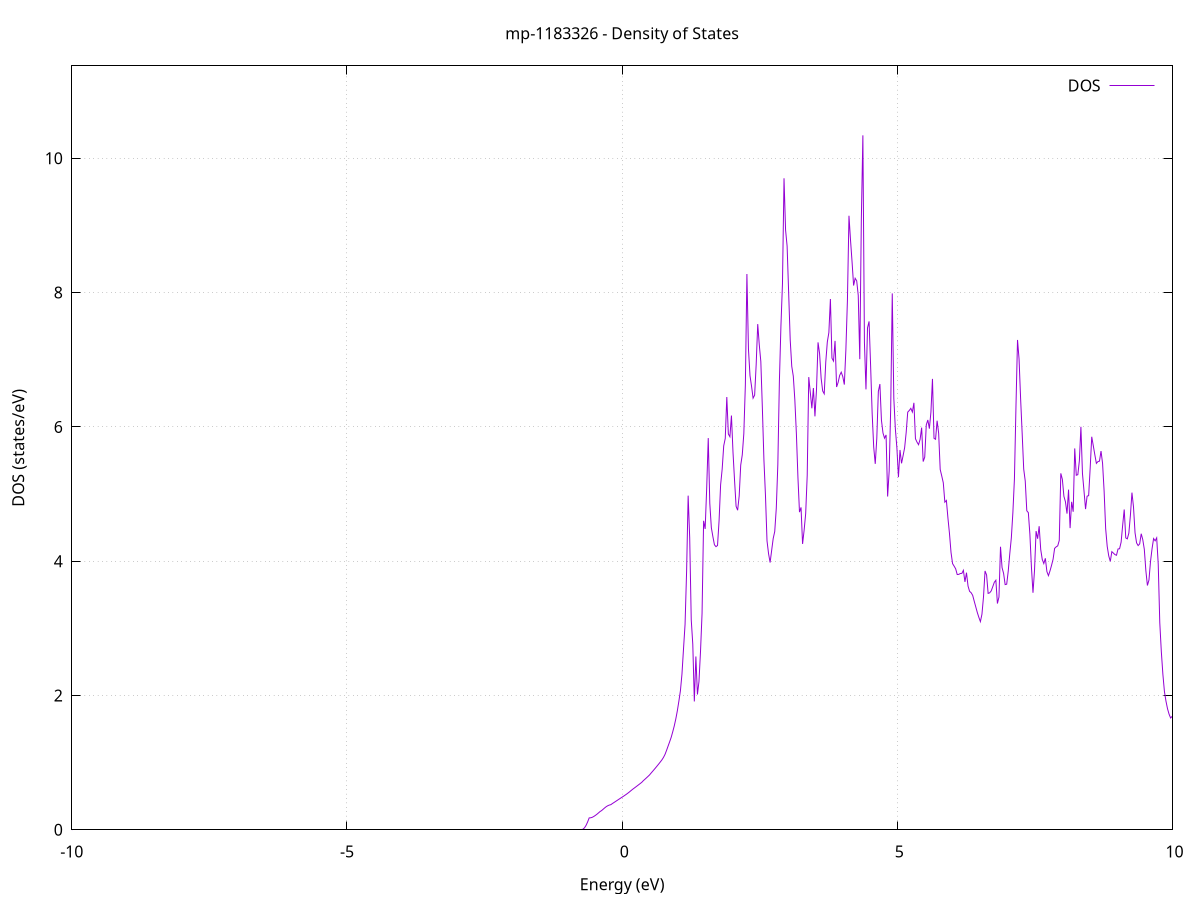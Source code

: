 set title 'mp-1183326 - Density of States'
set xlabel 'Energy (eV)'
set ylabel 'DOS (states/eV)'
set grid
set xrange [-10:10]
set yrange [0:11.376]
set xzeroaxis lt -1
set terminal png size 800,600
set output 'mp-1183326_dos_gnuplot.png'
plot '-' using 1:2 with lines title 'DOS'
-39.176300 0.000000
-39.148200 0.000000
-39.120200 0.000000
-39.092100 0.000000
-39.064000 0.000000
-39.035900 0.000000
-39.007800 0.000000
-38.979700 0.000000
-38.951600 0.000000
-38.923500 0.000000
-38.895400 0.000000
-38.867300 0.000000
-38.839200 0.000000
-38.811100 0.000000
-38.783000 0.000000
-38.754900 0.000000
-38.726800 0.000000
-38.698700 0.000000
-38.670600 0.000000
-38.642500 0.000000
-38.614400 0.000000
-38.586300 0.000000
-38.558200 0.000000
-38.530100 0.000000
-38.502000 0.000000
-38.473900 0.000000
-38.445800 0.000000
-38.417700 0.000000
-38.389600 0.000000
-38.361500 0.000000
-38.333400 0.000000
-38.305300 0.000000
-38.277200 0.000000
-38.249100 0.000000
-38.221000 0.000000
-38.192900 0.000000
-38.164800 0.000000
-38.136700 0.000000
-38.108700 0.000000
-38.080600 0.000000
-38.052500 0.000000
-38.024400 0.000000
-37.996300 0.000000
-37.968200 0.000000
-37.940100 0.000000
-37.912000 0.000000
-37.883900 0.000000
-37.855800 0.000000
-37.827700 0.000000
-37.799600 0.000000
-37.771500 0.000000
-37.743400 0.000000
-37.715300 0.000000
-37.687200 0.000000
-37.659100 0.000000
-37.631000 0.000000
-37.602900 0.000000
-37.574800 0.000000
-37.546700 0.000000
-37.518600 0.000000
-37.490500 0.000000
-37.462400 0.000000
-37.434300 0.000000
-37.406200 0.000000
-37.378100 0.000000
-37.350000 0.000000
-37.321900 0.000000
-37.293800 0.000000
-37.265700 0.000000
-37.237600 0.000000
-37.209500 0.000000
-37.181400 0.000000
-37.153300 0.000000
-37.125300 0.000000
-37.097200 0.000000
-37.069100 0.000000
-37.041000 0.000000
-37.012900 0.000000
-36.984800 0.000000
-36.956700 0.000000
-36.928600 0.000000
-36.900500 0.000000
-36.872400 0.000000
-36.844300 0.000000
-36.816200 0.000000
-36.788100 0.000000
-36.760000 0.000000
-36.731900 0.000000
-36.703800 0.000000
-36.675700 0.000000
-36.647600 0.000000
-36.619500 13.189600
-36.591400 78.904700
-36.563300 0.000000
-36.535200 348.544100
-36.507100 0.000000
-36.479000 0.000000
-36.450900 0.000000
-36.422800 0.000000
-36.394700 0.000000
-36.366600 0.000000
-36.338500 0.000000
-36.310400 0.000000
-36.282300 0.000000
-36.254200 0.000000
-36.226100 0.000000
-36.198000 0.000000
-36.169900 0.000000
-36.141900 0.000000
-36.113800 0.000000
-36.085700 0.000000
-36.057600 0.000000
-36.029500 0.000000
-36.001400 0.000000
-35.973300 0.000000
-35.945200 0.000000
-35.917100 0.000000
-35.889000 0.000000
-35.860900 0.000000
-35.832800 0.000000
-35.804700 0.000000
-35.776600 0.000000
-35.748500 0.000000
-35.720400 0.000000
-35.692300 0.000000
-35.664200 0.000000
-35.636100 0.000000
-35.608000 0.000000
-35.579900 0.000000
-35.551800 0.000000
-35.523700 0.000000
-35.495600 0.000000
-35.467500 0.000000
-35.439400 0.000000
-35.411300 0.000000
-35.383200 0.000000
-35.355100 0.000000
-35.327000 0.000000
-35.298900 0.000000
-35.270800 0.000000
-35.242700 0.000000
-35.214600 0.000000
-35.186500 0.000000
-35.158500 0.000000
-35.130400 0.000000
-35.102300 0.000000
-35.074200 0.000000
-35.046100 0.000000
-35.018000 0.000000
-34.989900 0.000000
-34.961800 0.000000
-34.933700 0.000000
-34.905600 0.000000
-34.877500 0.000000
-34.849400 0.000000
-34.821300 0.000000
-34.793200 0.000000
-34.765100 0.000000
-34.737000 0.000000
-34.708900 0.000000
-34.680800 0.000000
-34.652700 0.000000
-34.624600 0.000000
-34.596500 0.000000
-34.568400 0.000000
-34.540300 0.000000
-34.512200 0.000000
-34.484100 0.000000
-34.456000 0.000000
-34.427900 0.000000
-34.399800 0.000000
-34.371700 0.000000
-34.343600 0.000000
-34.315500 0.000000
-34.287400 0.000000
-34.259300 0.000000
-34.231200 0.000000
-34.203100 0.000000
-34.175100 0.000000
-34.147000 0.000000
-34.118900 0.000000
-34.090800 0.000000
-34.062700 0.000000
-34.034600 0.000000
-34.006500 0.000000
-33.978400 0.000000
-33.950300 0.000000
-33.922200 0.000000
-33.894100 0.000000
-33.866000 0.000000
-33.837900 0.000000
-33.809800 0.000000
-33.781700 0.000000
-33.753600 0.000000
-33.725500 0.000000
-33.697400 0.000000
-33.669300 0.000000
-33.641200 0.000000
-33.613100 0.000000
-33.585000 0.000000
-33.556900 0.000000
-33.528800 0.000000
-33.500700 0.000000
-33.472600 0.000000
-33.444500 0.000000
-33.416400 0.000000
-33.388300 0.000000
-33.360200 0.000000
-33.332100 0.000000
-33.304000 0.000000
-33.275900 0.000000
-33.247800 0.000000
-33.219700 0.000000
-33.191700 0.000000
-33.163600 0.000000
-33.135500 0.000000
-33.107400 0.000000
-33.079300 0.000000
-33.051200 0.000000
-33.023100 0.000000
-32.995000 0.000000
-32.966900 0.000000
-32.938800 0.000000
-32.910700 0.000000
-32.882600 0.000000
-32.854500 0.000000
-32.826400 0.000000
-32.798300 0.000000
-32.770200 0.000000
-32.742100 0.000000
-32.714000 0.000000
-32.685900 0.000000
-32.657800 0.000000
-32.629700 0.000000
-32.601600 0.000000
-32.573500 0.000000
-32.545400 0.000000
-32.517300 0.000000
-32.489200 0.000000
-32.461100 0.000000
-32.433000 0.000000
-32.404900 0.000000
-32.376800 0.000000
-32.348700 0.000000
-32.320600 0.000000
-32.292500 0.000000
-32.264400 0.000000
-32.236300 0.000000
-32.208300 0.000000
-32.180200 0.000000
-32.152100 0.000000
-32.124000 0.000000
-32.095900 0.000000
-32.067800 0.000000
-32.039700 0.000000
-32.011600 0.000000
-31.983500 0.000000
-31.955400 0.000000
-31.927300 0.000000
-31.899200 0.000000
-31.871100 0.000000
-31.843000 0.000000
-31.814900 0.000000
-31.786800 0.000000
-31.758700 0.000000
-31.730600 0.000000
-31.702500 0.000000
-31.674400 0.000000
-31.646300 0.000000
-31.618200 0.000000
-31.590100 0.000000
-31.562000 0.000000
-31.533900 0.000000
-31.505800 0.000000
-31.477700 0.000000
-31.449600 0.000000
-31.421500 0.000000
-31.393400 0.000000
-31.365300 0.000000
-31.337200 0.000000
-31.309100 0.000000
-31.281000 0.000000
-31.252900 0.000000
-31.224800 0.000000
-31.196800 0.000000
-31.168700 0.000000
-31.140600 0.000000
-31.112500 0.000000
-31.084400 0.000000
-31.056300 0.000000
-31.028200 0.000000
-31.000100 0.000000
-30.972000 0.000000
-30.943900 0.000000
-30.915800 0.000000
-30.887700 0.000000
-30.859600 0.000000
-30.831500 0.000000
-30.803400 0.000000
-30.775300 0.000000
-30.747200 0.000000
-30.719100 0.000000
-30.691000 0.000000
-30.662900 0.000000
-30.634800 0.000000
-30.606700 0.000000
-30.578600 0.000000
-30.550500 0.000000
-30.522400 0.000000
-30.494300 0.000000
-30.466200 0.000000
-30.438100 0.000000
-30.410000 0.000000
-30.381900 0.000000
-30.353800 0.000000
-30.325700 0.000000
-30.297600 0.000000
-30.269500 0.000000
-30.241400 0.000000
-30.213400 0.000000
-30.185300 0.000000
-30.157200 0.000000
-30.129100 0.000000
-30.101000 0.000000
-30.072900 0.000000
-30.044800 0.000000
-30.016700 0.000000
-29.988600 0.000000
-29.960500 0.000000
-29.932400 0.000000
-29.904300 0.000000
-29.876200 0.000000
-29.848100 0.000000
-29.820000 0.000000
-29.791900 0.000000
-29.763800 0.000000
-29.735700 0.000000
-29.707600 0.000000
-29.679500 0.000000
-29.651400 0.000000
-29.623300 0.000000
-29.595200 0.000000
-29.567100 0.000000
-29.539000 0.000000
-29.510900 0.000000
-29.482800 0.000000
-29.454700 0.000000
-29.426600 0.000000
-29.398500 0.000000
-29.370400 0.000000
-29.342300 0.000000
-29.314200 0.000000
-29.286100 0.000000
-29.258000 0.000000
-29.230000 0.000000
-29.201900 0.000000
-29.173800 0.000000
-29.145700 0.000000
-29.117600 0.000000
-29.089500 0.000000
-29.061400 0.000000
-29.033300 0.000000
-29.005200 0.000000
-28.977100 0.000000
-28.949000 0.000000
-28.920900 0.000000
-28.892800 0.000000
-28.864700 0.000000
-28.836600 0.000000
-28.808500 0.000000
-28.780400 0.000000
-28.752300 0.000000
-28.724200 0.000000
-28.696100 0.000000
-28.668000 0.000000
-28.639900 0.000000
-28.611800 0.000000
-28.583700 0.000000
-28.555600 0.000000
-28.527500 0.000000
-28.499400 0.000000
-28.471300 0.000000
-28.443200 0.000000
-28.415100 0.000000
-28.387000 0.000000
-28.358900 0.000000
-28.330800 0.000000
-28.302700 0.000000
-28.274600 0.000000
-28.246600 0.000000
-28.218500 0.000000
-28.190400 0.000000
-28.162300 0.000000
-28.134200 0.000000
-28.106100 0.000000
-28.078000 0.000000
-28.049900 0.000000
-28.021800 0.000000
-27.993700 0.000000
-27.965600 0.000000
-27.937500 0.000000
-27.909400 0.000000
-27.881300 0.000000
-27.853200 0.000000
-27.825100 0.000000
-27.797000 0.000000
-27.768900 0.000000
-27.740800 0.000000
-27.712700 0.000000
-27.684600 0.000000
-27.656500 0.000000
-27.628400 0.000000
-27.600300 0.000000
-27.572200 0.000000
-27.544100 0.000000
-27.516000 0.000000
-27.487900 0.000000
-27.459800 0.000000
-27.431700 0.000000
-27.403600 0.000000
-27.375500 0.000000
-27.347400 0.000000
-27.319300 0.000000
-27.291200 0.000000
-27.263200 0.000000
-27.235100 0.000000
-27.207000 0.000000
-27.178900 0.000000
-27.150800 0.000000
-27.122700 0.000000
-27.094600 0.000000
-27.066500 0.000000
-27.038400 0.000000
-27.010300 0.000000
-26.982200 0.000000
-26.954100 0.000000
-26.926000 0.000000
-26.897900 0.000000
-26.869800 0.000000
-26.841700 0.000000
-26.813600 0.000000
-26.785500 0.000000
-26.757400 0.000000
-26.729300 0.000000
-26.701200 0.000000
-26.673100 0.000000
-26.645000 0.000000
-26.616900 0.000000
-26.588800 0.000000
-26.560700 0.000000
-26.532600 0.000000
-26.504500 0.000000
-26.476400 0.000000
-26.448300 0.000000
-26.420200 0.000000
-26.392100 0.000000
-26.364000 0.000000
-26.335900 0.000000
-26.307800 0.000000
-26.279800 0.000000
-26.251700 0.000000
-26.223600 0.000000
-26.195500 0.000000
-26.167400 0.000000
-26.139300 0.000000
-26.111200 0.000000
-26.083100 0.000000
-26.055000 0.000000
-26.026900 0.000000
-25.998800 0.000000
-25.970700 0.000000
-25.942600 0.000000
-25.914500 0.000000
-25.886400 0.000000
-25.858300 0.000000
-25.830200 0.000000
-25.802100 0.000000
-25.774000 0.000000
-25.745900 0.000000
-25.717800 0.000000
-25.689700 0.000000
-25.661600 0.000000
-25.633500 0.000000
-25.605400 0.000000
-25.577300 0.000000
-25.549200 0.000000
-25.521100 0.000000
-25.493000 0.000000
-25.464900 0.000000
-25.436800 0.000000
-25.408700 0.000000
-25.380600 0.000000
-25.352500 0.000000
-25.324400 0.000000
-25.296300 0.000000
-25.268300 0.000000
-25.240200 0.000000
-25.212100 0.000000
-25.184000 0.000000
-25.155900 0.000000
-25.127800 0.000000
-25.099700 0.000000
-25.071600 0.000000
-25.043500 0.000000
-25.015400 0.000000
-24.987300 0.000000
-24.959200 0.000000
-24.931100 0.000000
-24.903000 0.000000
-24.874900 0.000000
-24.846800 0.000000
-24.818700 0.000000
-24.790600 0.000000
-24.762500 0.000000
-24.734400 0.000000
-24.706300 0.000000
-24.678200 0.000000
-24.650100 0.000000
-24.622000 0.000000
-24.593900 0.000000
-24.565800 0.000000
-24.537700 0.000000
-24.509600 0.000000
-24.481500 0.000000
-24.453400 0.000000
-24.425300 0.000000
-24.397200 0.000000
-24.369100 0.000000
-24.341000 0.000000
-24.312900 0.000000
-24.284900 0.000000
-24.256800 0.000000
-24.228700 0.000000
-24.200600 0.000000
-24.172500 0.000000
-24.144400 0.000000
-24.116300 0.000000
-24.088200 0.000000
-24.060100 0.000000
-24.032000 0.000000
-24.003900 0.000000
-23.975800 0.000000
-23.947700 0.000000
-23.919600 0.000000
-23.891500 0.000000
-23.863400 0.000000
-23.835300 0.000000
-23.807200 0.000000
-23.779100 0.000000
-23.751000 0.000000
-23.722900 0.000000
-23.694800 0.000000
-23.666700 0.000000
-23.638600 0.000000
-23.610500 0.000000
-23.582400 0.000000
-23.554300 0.000000
-23.526200 0.000000
-23.498100 0.000000
-23.470000 0.000000
-23.441900 0.000000
-23.413800 0.000000
-23.385700 0.000000
-23.357600 0.000000
-23.329500 0.000000
-23.301500 0.000000
-23.273400 0.000000
-23.245300 0.000000
-23.217200 0.000000
-23.189100 0.000000
-23.161000 0.000000
-23.132900 0.000000
-23.104800 0.000000
-23.076700 0.000000
-23.048600 0.000000
-23.020500 0.000000
-22.992400 0.000000
-22.964300 0.000000
-22.936200 0.000000
-22.908100 0.000000
-22.880000 0.000000
-22.851900 0.000000
-22.823800 0.000000
-22.795700 0.000000
-22.767600 0.000000
-22.739500 0.000000
-22.711400 0.000000
-22.683300 0.000000
-22.655200 0.000000
-22.627100 0.000000
-22.599000 0.000000
-22.570900 0.000000
-22.542800 0.000000
-22.514700 0.000000
-22.486600 0.000000
-22.458500 0.000000
-22.430400 0.000000
-22.402300 0.000000
-22.374200 0.000000
-22.346100 0.000000
-22.318100 0.000000
-22.290000 0.000000
-22.261900 0.000000
-22.233800 0.000000
-22.205700 0.000000
-22.177600 0.000000
-22.149500 0.000000
-22.121400 0.000000
-22.093300 0.000000
-22.065200 0.000000
-22.037100 0.000000
-22.009000 0.000000
-21.980900 0.000000
-21.952800 0.000000
-21.924700 0.000000
-21.896600 0.000000
-21.868500 0.000000
-21.840400 0.000000
-21.812300 0.000000
-21.784200 0.000000
-21.756100 0.000000
-21.728000 0.000000
-21.699900 0.000000
-21.671800 0.000000
-21.643700 0.000000
-21.615600 0.000000
-21.587500 0.000000
-21.559400 0.000000
-21.531300 0.000000
-21.503200 0.000000
-21.475100 0.000000
-21.447000 0.000000
-21.418900 0.000000
-21.390800 0.000000
-21.362700 0.000000
-21.334700 0.000000
-21.306600 0.000000
-21.278500 0.000000
-21.250400 0.000000
-21.222300 0.000000
-21.194200 0.000000
-21.166100 0.000000
-21.138000 0.000000
-21.109900 0.000000
-21.081800 0.000000
-21.053700 0.000000
-21.025600 0.000000
-20.997500 0.000000
-20.969400 0.000000
-20.941300 0.000000
-20.913200 0.000000
-20.885100 0.000000
-20.857000 0.000000
-20.828900 0.000000
-20.800800 0.000000
-20.772700 0.000000
-20.744600 0.000000
-20.716500 0.000000
-20.688400 0.000000
-20.660300 0.000000
-20.632200 0.000000
-20.604100 0.000000
-20.576000 0.000000
-20.547900 0.000000
-20.519800 0.000000
-20.491700 0.000000
-20.463600 0.000000
-20.435500 0.000000
-20.407400 0.000000
-20.379300 0.000000
-20.351300 0.000000
-20.323200 0.000000
-20.295100 0.000000
-20.267000 0.000000
-20.238900 0.000000
-20.210800 0.000000
-20.182700 0.000000
-20.154600 0.000000
-20.126500 0.000000
-20.098400 0.000000
-20.070300 0.000000
-20.042200 0.000000
-20.014100 0.000000
-19.986000 0.000000
-19.957900 0.000000
-19.929800 0.000000
-19.901700 0.000000
-19.873600 0.000000
-19.845500 0.000000
-19.817400 0.000000
-19.789300 0.000000
-19.761200 0.000000
-19.733100 0.000000
-19.705000 0.000000
-19.676900 0.000000
-19.648800 0.000000
-19.620700 0.000000
-19.592600 0.000000
-19.564500 0.000000
-19.536400 0.000000
-19.508300 0.000000
-19.480200 0.000000
-19.452100 0.000000
-19.424000 0.000000
-19.395900 0.000000
-19.367900 0.000000
-19.339800 0.000000
-19.311700 0.000000
-19.283600 0.000000
-19.255500 0.000000
-19.227400 0.000000
-19.199300 0.000000
-19.171200 0.000000
-19.143100 0.000000
-19.115000 0.000000
-19.086900 0.000000
-19.058800 0.000000
-19.030700 0.000000
-19.002600 0.000000
-18.974500 0.000000
-18.946400 0.000000
-18.918300 0.000000
-18.890200 0.000000
-18.862100 0.000000
-18.834000 0.000000
-18.805900 0.000000
-18.777800 0.000000
-18.749700 0.000000
-18.721600 0.000000
-18.693500 0.000000
-18.665400 0.000000
-18.637300 0.000000
-18.609200 0.000000
-18.581100 0.000000
-18.553000 0.000000
-18.524900 0.000000
-18.496800 0.000000
-18.468700 0.000000
-18.440600 0.000000
-18.412500 0.000000
-18.384400 0.000000
-18.356400 0.000000
-18.328300 0.000000
-18.300200 0.000000
-18.272100 0.000000
-18.244000 0.000000
-18.215900 0.000000
-18.187800 0.000000
-18.159700 0.000000
-18.131600 0.000000
-18.103500 0.000000
-18.075400 0.000000
-18.047300 0.000000
-18.019200 0.000000
-17.991100 0.000000
-17.963000 0.000000
-17.934900 0.000000
-17.906800 0.000000
-17.878700 0.000000
-17.850600 0.000000
-17.822500 0.000000
-17.794400 0.000000
-17.766300 0.000000
-17.738200 0.000000
-17.710100 0.000000
-17.682000 0.000000
-17.653900 0.000000
-17.625800 0.000000
-17.597700 0.000000
-17.569600 0.000000
-17.541500 0.000000
-17.513400 0.000000
-17.485300 0.000000
-17.457200 0.000000
-17.429100 0.000000
-17.401000 0.000000
-17.373000 0.000000
-17.344900 0.000000
-17.316800 0.000000
-17.288700 0.000000
-17.260600 0.686200
-17.232500 10.058500
-17.204400 38.956200
-17.176300 58.568100
-17.148200 33.575200
-17.120100 46.396800
-17.092000 43.783500
-17.063900 11.512600
-17.035800 34.470200
-17.007700 21.058700
-16.979600 28.578900
-16.951500 25.251000
-16.923400 23.355900
-16.895300 25.377000
-16.867200 32.780900
-16.839100 50.904600
-16.811000 45.945300
-16.782900 42.315400
-16.754800 44.155000
-16.726700 5.127500
-16.698600 0.000000
-16.670500 0.000000
-16.642400 0.000000
-16.614300 0.000000
-16.586200 0.000000
-16.558100 0.000000
-16.530000 0.000000
-16.501900 0.000000
-16.473800 0.000000
-16.445700 0.000000
-16.417600 0.000000
-16.389600 0.000000
-16.361500 0.000000
-16.333400 0.000000
-16.305300 0.000000
-16.277200 0.000000
-16.249100 0.000000
-16.221000 0.000000
-16.192900 0.000000
-16.164800 0.000000
-16.136700 0.000000
-16.108600 0.000000
-16.080500 0.000000
-16.052400 0.000000
-16.024300 0.000000
-15.996200 0.000000
-15.968100 0.000000
-15.940000 0.000000
-15.911900 0.000000
-15.883800 0.000000
-15.855700 0.000000
-15.827600 0.000000
-15.799500 0.000000
-15.771400 0.000000
-15.743300 0.000000
-15.715200 0.000000
-15.687100 0.000000
-15.659000 0.000000
-15.630900 0.000000
-15.602800 0.000000
-15.574700 0.000000
-15.546600 0.000000
-15.518500 0.000000
-15.490400 0.000000
-15.462300 0.000000
-15.434200 0.000000
-15.406200 0.000000
-15.378100 0.000000
-15.350000 0.000000
-15.321900 0.000000
-15.293800 0.000000
-15.265700 0.000000
-15.237600 0.000000
-15.209500 0.000000
-15.181400 0.000000
-15.153300 0.000000
-15.125200 0.000000
-15.097100 0.000000
-15.069000 0.000000
-15.040900 0.000000
-15.012800 0.000000
-14.984700 0.000000
-14.956600 0.000000
-14.928500 0.000000
-14.900400 0.000000
-14.872300 0.000000
-14.844200 0.000000
-14.816100 0.000000
-14.788000 0.000000
-14.759900 0.000000
-14.731800 0.000000
-14.703700 0.000000
-14.675600 0.000000
-14.647500 0.000000
-14.619400 0.000000
-14.591300 0.000000
-14.563200 0.000000
-14.535100 0.000000
-14.507000 0.000000
-14.478900 0.000000
-14.450800 0.000000
-14.422800 0.000000
-14.394700 0.000000
-14.366600 0.000000
-14.338500 0.000000
-14.310400 0.000000
-14.282300 0.000000
-14.254200 0.000000
-14.226100 0.000000
-14.198000 0.000000
-14.169900 0.000000
-14.141800 0.000000
-14.113700 0.000000
-14.085600 0.000000
-14.057500 0.000000
-14.029400 0.000000
-14.001300 0.000000
-13.973200 0.000000
-13.945100 0.000000
-13.917000 0.000000
-13.888900 0.000000
-13.860800 0.000000
-13.832700 0.000000
-13.804600 0.000000
-13.776500 0.000000
-13.748400 0.000000
-13.720300 0.000000
-13.692200 0.000000
-13.664100 0.000000
-13.636000 0.000000
-13.607900 0.000000
-13.579800 0.000000
-13.551700 0.000000
-13.523600 0.000000
-13.495500 0.000000
-13.467400 0.000000
-13.439400 0.000000
-13.411300 0.000000
-13.383200 0.000000
-13.355100 0.000000
-13.327000 0.000000
-13.298900 0.000000
-13.270800 0.000000
-13.242700 0.000000
-13.214600 0.000000
-13.186500 0.000000
-13.158400 0.000000
-13.130300 0.000000
-13.102200 0.000000
-13.074100 0.000000
-13.046000 0.000000
-13.017900 0.000000
-12.989800 0.000000
-12.961700 0.000000
-12.933600 0.000000
-12.905500 0.000000
-12.877400 0.000000
-12.849300 0.000000
-12.821200 0.000000
-12.793100 0.000000
-12.765000 0.000000
-12.736900 0.000000
-12.708800 0.000000
-12.680700 0.000000
-12.652600 0.000000
-12.624500 0.000000
-12.596400 0.000000
-12.568300 0.000000
-12.540200 0.000000
-12.512100 0.000000
-12.484000 0.000000
-12.455900 0.000000
-12.427900 0.000000
-12.399800 0.000000
-12.371700 0.000000
-12.343600 0.000000
-12.315500 0.000000
-12.287400 0.000000
-12.259300 0.000000
-12.231200 0.000000
-12.203100 0.000000
-12.175000 0.000000
-12.146900 0.000000
-12.118800 0.000000
-12.090700 0.000000
-12.062600 0.000000
-12.034500 0.000000
-12.006400 0.000000
-11.978300 0.000000
-11.950200 0.000000
-11.922100 0.000000
-11.894000 0.000000
-11.865900 0.000000
-11.837800 0.000000
-11.809700 0.000000
-11.781600 0.000000
-11.753500 0.000000
-11.725400 0.000000
-11.697300 0.000000
-11.669200 0.000000
-11.641100 0.000000
-11.613000 0.000000
-11.584900 0.000000
-11.556800 0.000000
-11.528700 0.000000
-11.500600 0.000000
-11.472500 0.000000
-11.444500 0.000000
-11.416400 0.000000
-11.388300 0.000000
-11.360200 0.000000
-11.332100 0.000000
-11.304000 0.000000
-11.275900 0.000000
-11.247800 0.000000
-11.219700 0.000000
-11.191600 0.000000
-11.163500 0.000000
-11.135400 0.000000
-11.107300 0.000000
-11.079200 0.000000
-11.051100 0.000000
-11.023000 0.000000
-10.994900 0.000000
-10.966800 0.000000
-10.938700 0.000000
-10.910600 0.000000
-10.882500 0.000000
-10.854400 0.000000
-10.826300 0.000000
-10.798200 0.000000
-10.770100 0.000000
-10.742000 0.000000
-10.713900 0.000000
-10.685800 0.000000
-10.657700 0.000000
-10.629600 0.000000
-10.601500 0.000000
-10.573400 0.000000
-10.545300 0.000000
-10.517200 0.000000
-10.489100 0.000000
-10.461100 0.000000
-10.433000 0.000000
-10.404900 0.000000
-10.376800 0.000000
-10.348700 0.000000
-10.320600 0.000000
-10.292500 0.000000
-10.264400 0.000000
-10.236300 0.000000
-10.208200 0.000000
-10.180100 0.000000
-10.152000 0.000000
-10.123900 0.000000
-10.095800 53.064500
-10.067700 82.065100
-10.039600 93.249300
-10.011500 0.000000
-9.983400 0.000000
-9.955300 0.000000
-9.927200 0.000000
-9.899100 0.000000
-9.871000 0.000000
-9.842900 0.000000
-9.814800 0.000000
-9.786700 0.000000
-9.758600 0.000000
-9.730500 0.000000
-9.702400 0.000000
-9.674300 0.000000
-9.646200 0.000000
-9.618100 0.000000
-9.590000 0.000000
-9.561900 0.000000
-9.533800 0.000000
-9.505700 0.000000
-9.477700 0.000000
-9.449600 0.000000
-9.421500 0.000000
-9.393400 0.000000
-9.365300 0.000000
-9.337200 0.000000
-9.309100 0.000000
-9.281000 0.000000
-9.252900 0.000000
-9.224800 0.000000
-9.196700 0.000000
-9.168600 0.000000
-9.140500 0.000000
-9.112400 0.000000
-9.084300 0.000000
-9.056200 0.000000
-9.028100 0.000000
-9.000000 0.000000
-8.971900 0.000000
-8.943800 0.000000
-8.915700 0.000000
-8.887600 0.000000
-8.859500 0.000000
-8.831400 0.000000
-8.803300 0.000000
-8.775200 0.000000
-8.747100 0.000000
-8.719000 0.000000
-8.690900 0.000000
-8.662800 0.000000
-8.634700 0.000000
-8.606600 0.000000
-8.578500 0.000000
-8.550400 0.000000
-8.522300 0.000000
-8.494300 0.000000
-8.466200 0.000000
-8.438100 0.000000
-8.410000 0.000000
-8.381900 0.000000
-8.353800 0.000000
-8.325700 0.000000
-8.297600 0.000000
-8.269500 0.000000
-8.241400 0.000000
-8.213300 0.000000
-8.185200 0.000000
-8.157100 0.000000
-8.129000 0.000000
-8.100900 0.000000
-8.072800 0.000000
-8.044700 0.000000
-8.016600 0.000000
-7.988500 0.000000
-7.960400 0.000000
-7.932300 0.000000
-7.904200 0.000000
-7.876100 0.000000
-7.848000 0.000000
-7.819900 0.000000
-7.791800 0.000000
-7.763700 0.000000
-7.735600 0.000000
-7.707500 0.000000
-7.679400 0.000000
-7.651300 0.000000
-7.623200 0.000000
-7.595100 0.000000
-7.567000 0.000000
-7.538900 0.000000
-7.510900 0.000000
-7.482800 0.000000
-7.454700 0.000000
-7.426600 0.000000
-7.398500 0.000000
-7.370400 0.000000
-7.342300 0.000000
-7.314200 0.000000
-7.286100 0.000000
-7.258000 0.000000
-7.229900 0.000000
-7.201800 0.000000
-7.173700 0.000000
-7.145600 0.000000
-7.117500 0.000000
-7.089400 0.000000
-7.061300 0.000000
-7.033200 0.000000
-7.005100 0.000000
-6.977000 0.000000
-6.948900 0.000000
-6.920800 0.000000
-6.892700 0.000000
-6.864600 0.000000
-6.836500 0.000000
-6.808400 0.000000
-6.780300 0.000000
-6.752200 0.000000
-6.724100 0.000000
-6.696000 0.000000
-6.667900 0.000000
-6.639800 0.000000
-6.611700 0.000000
-6.583600 0.000000
-6.555500 0.000000
-6.527500 0.000000
-6.499400 0.000000
-6.471300 0.000000
-6.443200 0.000000
-6.415100 0.000000
-6.387000 0.000000
-6.358900 0.000000
-6.330800 0.000000
-6.302700 0.000000
-6.274600 0.000000
-6.246500 0.000000
-6.218400 0.000000
-6.190300 0.000000
-6.162200 0.000000
-6.134100 0.000000
-6.106000 0.000000
-6.077900 0.000000
-6.049800 0.000000
-6.021700 0.000000
-5.993600 0.000000
-5.965500 0.000000
-5.937400 0.000000
-5.909300 0.000000
-5.881200 0.000000
-5.853100 0.000000
-5.825000 0.000000
-5.796900 0.000000
-5.768800 0.000000
-5.740700 0.000000
-5.712600 0.000000
-5.684500 0.000000
-5.656400 0.000000
-5.628300 0.000000
-5.600200 0.000000
-5.572100 0.000000
-5.544000 0.000000
-5.516000 0.000000
-5.487900 0.000000
-5.459800 0.000000
-5.431700 0.000000
-5.403600 0.000000
-5.375500 0.000000
-5.347400 0.000000
-5.319300 0.000000
-5.291200 0.000000
-5.263100 0.000000
-5.235000 0.000000
-5.206900 0.000000
-5.178800 0.000000
-5.150700 0.000000
-5.122600 0.000000
-5.094500 0.000000
-5.066400 0.000000
-5.038300 0.000000
-5.010200 0.000000
-4.982100 0.000000
-4.954000 0.000000
-4.925900 0.000000
-4.897800 0.000000
-4.869700 0.000000
-4.841600 0.000000
-4.813500 0.000000
-4.785400 0.000000
-4.757300 0.000000
-4.729200 0.000000
-4.701100 0.000000
-4.673000 0.000000
-4.644900 0.000000
-4.616800 0.000000
-4.588700 0.000000
-4.560600 0.000000
-4.532600 0.000000
-4.504500 0.000000
-4.476400 0.000000
-4.448300 0.000000
-4.420200 0.000000
-4.392100 0.000000
-4.364000 0.000000
-4.335900 0.000000
-4.307800 0.000000
-4.279700 0.000000
-4.251600 0.000000
-4.223500 0.000000
-4.195400 0.000000
-4.167300 0.000000
-4.139200 0.000000
-4.111100 0.000000
-4.083000 0.000000
-4.054900 0.000000
-4.026800 0.000000
-3.998700 0.000000
-3.970600 0.000000
-3.942500 0.000000
-3.914400 0.000000
-3.886300 0.000000
-3.858200 0.000000
-3.830100 0.000000
-3.802000 0.000000
-3.773900 0.000000
-3.745800 0.000000
-3.717700 0.000000
-3.689600 0.000000
-3.661500 0.000000
-3.633400 0.000000
-3.605300 0.000000
-3.577200 0.000000
-3.549200 0.000000
-3.521100 0.000000
-3.493000 0.000000
-3.464900 0.000000
-3.436800 0.000000
-3.408700 0.000000
-3.380600 0.000000
-3.352500 0.000000
-3.324400 0.000000
-3.296300 0.000000
-3.268200 0.000000
-3.240100 0.000000
-3.212000 0.000000
-3.183900 0.000000
-3.155800 0.000000
-3.127700 0.000000
-3.099600 0.000000
-3.071500 0.000000
-3.043400 0.000000
-3.015300 0.000000
-2.987200 0.000000
-2.959100 0.000000
-2.931000 0.000000
-2.902900 0.000000
-2.874800 0.000000
-2.846700 0.000000
-2.818600 0.000000
-2.790500 0.000000
-2.762400 0.000000
-2.734300 0.000000
-2.706200 0.000000
-2.678100 0.000000
-2.650000 0.000000
-2.621900 0.000000
-2.593800 0.000000
-2.565800 0.000000
-2.537700 0.000000
-2.509600 0.000000
-2.481500 0.000000
-2.453400 0.000000
-2.425300 0.000000
-2.397200 0.000000
-2.369100 0.000000
-2.341000 0.000000
-2.312900 0.000000
-2.284800 0.000000
-2.256700 0.000000
-2.228600 0.000000
-2.200500 0.000000
-2.172400 0.000000
-2.144300 0.000000
-2.116200 0.000000
-2.088100 0.000000
-2.060000 0.000000
-2.031900 0.000000
-2.003800 0.000000
-1.975700 0.000000
-1.947600 0.000000
-1.919500 0.000000
-1.891400 0.000000
-1.863300 0.000000
-1.835200 0.000000
-1.807100 0.000000
-1.779000 0.000000
-1.750900 0.000000
-1.722800 0.000000
-1.694700 0.000000
-1.666600 0.000000
-1.638500 0.000000
-1.610400 0.000000
-1.582400 0.000000
-1.554300 0.000000
-1.526200 0.000000
-1.498100 0.000000
-1.470000 0.000000
-1.441900 0.000000
-1.413800 0.000000
-1.385700 0.000000
-1.357600 0.000000
-1.329500 0.000000
-1.301400 0.000000
-1.273300 0.000000
-1.245200 0.000000
-1.217100 0.000000
-1.189000 0.000000
-1.160900 0.000000
-1.132800 0.000000
-1.104700 0.000000
-1.076600 0.000000
-1.048500 0.000000
-1.020400 0.000000
-0.992300 0.000000
-0.964200 0.000000
-0.936100 0.000000
-0.908000 0.000000
-0.879900 0.000000
-0.851800 0.000000
-0.823700 0.000000
-0.795600 0.000000
-0.767500 0.000000
-0.739400 0.000000
-0.711300 0.008000
-0.683200 0.030200
-0.655100 0.066600
-0.627000 0.117200
-0.599000 0.176700
-0.570900 0.178600
-0.542800 0.186000
-0.514700 0.198600
-0.486600 0.213900
-0.458500 0.231300
-0.430400 0.250700
-0.402300 0.270900
-0.374200 0.285300
-0.346100 0.305100
-0.318000 0.325300
-0.289900 0.343700
-0.261800 0.357800
-0.233700 0.367800
-0.205600 0.373900
-0.177500 0.390600
-0.149400 0.405400
-0.121300 0.420500
-0.093200 0.435900
-0.065100 0.451300
-0.037000 0.466500
-0.008900 0.481500
0.019200 0.496300
0.047300 0.511900
0.075400 0.528100
0.103500 0.545000
0.131600 0.563100
0.159700 0.582300
0.187800 0.601300
0.215900 0.618300
0.244000 0.635600
0.272100 0.653200
0.300200 0.670800
0.328300 0.688500
0.356400 0.706500
0.384500 0.730800
0.412500 0.751300
0.440600 0.772300
0.468700 0.793800
0.496800 0.815800
0.524900 0.843300
0.553000 0.869800
0.581100 0.896900
0.609200 0.924300
0.637300 0.952200
0.665400 0.980700
0.693500 1.009800
0.721600 1.039900
0.749700 1.075500
0.777800 1.120500
0.805900 1.179900
0.834000 1.244300
0.862100 1.308200
0.890200 1.374200
0.918300 1.456100
0.946400 1.544600
0.974500 1.648300
1.002600 1.770500
1.030700 1.914400
1.058800 2.070100
1.086900 2.318400
1.115000 2.692200
1.143100 3.057500
1.171200 3.848800
1.199300 4.975800
1.227400 4.347600
1.255500 3.127200
1.283600 2.762600
1.311700 1.911500
1.339800 2.580400
1.367900 2.014600
1.395900 2.207300
1.424000 2.658300
1.452100 3.223700
1.480200 4.601200
1.508300 4.480300
1.536400 5.092000
1.564500 5.833300
1.592600 4.861800
1.620700 4.498900
1.648800 4.365200
1.676900 4.244300
1.705000 4.216100
1.733100 4.234000
1.761200 4.602700
1.789300 5.138000
1.817400 5.370400
1.845500 5.716800
1.873600 5.828600
1.901700 6.444300
1.929800 5.894100
1.957900 5.853200
1.986000 6.168900
2.014100 5.624400
2.042200 5.207300
2.070300 4.817900
2.098400 4.758700
2.126500 4.970600
2.154600 5.430800
2.182700 5.583600
2.210800 5.898600
2.238900 6.625700
2.267000 8.276100
2.295100 7.159300
2.323200 6.762100
2.351300 6.604600
2.379300 6.427300
2.407400 6.473300
2.435500 6.930800
2.463600 7.530700
2.491700 7.222900
2.519800 6.974300
2.547900 6.281300
2.576000 5.510000
2.604100 4.981300
2.632200 4.303500
2.660300 4.111900
2.688400 3.980100
2.716500 4.159700
2.744600 4.337400
2.772700 4.442100
2.800800 4.789100
2.828900 5.438300
2.857000 6.673900
2.885100 7.502000
2.913200 8.132300
2.941300 9.702000
2.969400 8.932000
2.997500 8.692400
3.025600 7.996000
3.053700 7.297000
3.081800 6.902800
3.109900 6.754700
3.138000 6.400400
3.166100 5.896300
3.194200 5.247200
3.222300 4.730500
3.250400 4.801000
3.278500 4.256700
3.306600 4.461600
3.334700 4.707400
3.362700 5.277100
3.390800 6.741600
3.418900 6.511600
3.447000 6.277000
3.475100 6.578400
3.503200 6.156400
3.531300 6.552700
3.559400 7.258500
3.587500 7.091600
3.615600 6.725200
3.643700 6.534800
3.671800 6.492400
3.699900 6.966000
3.728000 7.264700
3.756100 7.403800
3.784200 7.904300
3.812300 7.023700
3.840400 6.980500
3.868500 7.280700
3.896600 6.594000
3.924700 6.663700
3.952800 6.767000
3.980900 6.814600
4.009000 6.749200
4.037100 6.629800
4.065200 7.146200
4.093300 7.883500
4.121400 9.143900
4.149500 8.782600
4.177600 8.456400
4.205700 8.104900
4.233800 8.212800
4.261900 8.174800
4.290000 7.957600
4.318100 7.008200
4.346100 9.084300
4.374200 10.341800
4.402300 7.258200
4.430400 6.557900
4.458500 7.475400
4.486600 7.570700
4.514700 6.910900
4.542800 6.200200
4.570900 5.698800
4.599000 5.449200
4.627100 5.831300
4.655200 6.528600
4.683300 6.637800
4.711400 6.099700
4.739500 5.909200
4.767600 5.831400
4.795700 5.880000
4.823800 4.963200
4.851900 5.342800
4.880000 6.291600
4.908100 7.988100
4.936200 6.427400
4.964300 5.970500
4.992400 5.685400
5.020500 5.251300
5.048600 5.655500
5.076700 5.457100
5.104800 5.571200
5.132900 5.690200
5.161000 5.917600
5.189100 6.219800
5.217200 6.244200
5.245300 6.275700
5.273400 6.221000
5.301500 6.358300
5.329500 5.823300
5.357600 5.773200
5.385700 5.734400
5.413800 5.814200
5.441900 5.988900
5.470000 5.483300
5.498100 5.549100
5.526200 6.030700
5.554300 6.102700
5.582400 5.973800
5.610500 6.220400
5.638600 6.714900
5.666700 5.829400
5.694800 5.815200
5.722900 6.092100
5.751000 5.905500
5.779100 5.365800
5.807200 5.268800
5.835300 5.167300
5.863400 4.878900
5.891500 4.904300
5.919600 4.642700
5.947700 4.411700
5.975800 4.130100
6.003900 3.963800
6.032000 3.926200
6.060100 3.886200
6.088200 3.801100
6.116300 3.803200
6.144400 3.816300
6.172500 3.818300
6.200600 3.863700
6.228700 3.691400
6.256800 3.828800
6.284900 3.629500
6.312900 3.551000
6.341000 3.530500
6.369100 3.491400
6.397200 3.404300
6.425300 3.319900
6.453400 3.235600
6.481500 3.163300
6.509600 3.099900
6.537700 3.210100
6.565800 3.467800
6.593900 3.854600
6.622000 3.794100
6.650100 3.520400
6.678200 3.528600
6.706300 3.558100
6.734400 3.620700
6.762500 3.686000
6.790600 3.716000
6.818700 3.369300
6.846800 3.466000
6.874900 4.214900
6.903000 3.904400
6.931100 3.817600
6.959200 3.651300
6.987300 3.657000
7.015400 3.852300
7.043500 4.111100
7.071600 4.346500
7.099700 4.722900
7.127800 5.224900
7.155900 6.304700
7.184000 7.294300
7.212100 7.011000
7.240200 6.420100
7.268300 5.905400
7.296400 5.372200
7.324400 5.192900
7.352500 4.750700
7.380600 4.722800
7.408700 4.402700
7.436800 3.910500
7.464900 3.529800
7.493000 3.864900
7.521100 4.448300
7.549200 4.334600
7.577300 4.520600
7.605400 4.174700
7.633500 4.025500
7.661600 3.965100
7.689700 4.042700
7.717800 3.845300
7.745900 3.784500
7.774000 3.854600
7.802100 3.937300
7.830200 4.028600
7.858300 4.190900
7.886400 4.213400
7.914500 4.227900
7.942600 4.309800
7.970700 5.307700
7.998800 5.218200
8.026900 4.965500
8.055000 4.884500
8.083100 4.708000
8.111200 5.065300
8.139300 4.492800
8.167400 4.884000
8.195500 4.736100
8.223600 5.679500
8.251700 5.279800
8.279800 5.287800
8.307800 5.494300
8.335900 6.000900
8.364000 5.306800
8.392100 5.044800
8.420200 4.775900
8.448300 4.968200
8.476400 4.976000
8.504500 5.390700
8.532600 5.852800
8.560700 5.719300
8.588800 5.584900
8.616900 5.456300
8.645000 5.482800
8.673100 5.490000
8.701200 5.639900
8.729300 5.457700
8.757400 5.044900
8.785500 4.484700
8.813600 4.221000
8.841700 4.077700
8.869800 3.996600
8.897900 4.141800
8.926000 4.120600
8.954100 4.098000
8.982200 4.087900
9.010300 4.181300
9.038400 4.185500
9.066500 4.284200
9.094600 4.535400
9.122700 4.769800
9.150800 4.346600
9.178900 4.332500
9.207000 4.417500
9.235100 4.681800
9.263200 5.021000
9.291200 4.809600
9.319300 4.423600
9.347400 4.272300
9.375500 4.232400
9.403600 4.257400
9.431700 4.408600
9.459800 4.320900
9.487900 4.176700
9.516000 3.858400
9.544100 3.637900
9.572200 3.718500
9.600300 3.993500
9.628400 4.185000
9.656500 4.337000
9.684600 4.302900
9.712700 4.347100
9.740800 3.956100
9.768900 3.085000
9.797000 2.652200
9.825100 2.316500
9.853200 2.060600
9.881300 1.916100
9.909400 1.802900
9.937500 1.722200
9.965600 1.665100
9.993700 1.688100
10.021800 1.704700
10.049900 1.737200
10.078000 1.800300
10.106100 1.888300
10.134200 2.203000
10.162300 2.450100
10.190400 1.588100
10.218500 1.470700
10.246600 1.414600
10.274600 1.605400
10.302700 1.580500
10.330800 1.638700
10.358900 1.705600
10.387000 1.736000
10.415100 1.758100
10.443200 1.707200
10.471300 1.678700
10.499400 1.906400
10.527500 2.382100
10.555600 2.776400
10.583700 3.186400
10.611800 4.109000
10.639900 4.183300
10.668000 4.018600
10.696100 3.971900
10.724200 3.972300
10.752300 3.851300
10.780400 3.493900
10.808500 3.585900
10.836600 4.759800
10.864700 5.113600
10.892800 5.687100
10.920900 5.721100
10.949000 5.568700
10.977100 5.558800
11.005200 5.298100
11.033300 4.523700
11.061400 4.162800
11.089500 3.965900
11.117600 3.963200
11.145700 3.977300
11.173800 4.155700
11.201900 4.072500
11.230000 4.149000
11.258000 4.116500
11.286100 4.093200
11.314200 3.961700
11.342300 3.924600
11.370400 4.166700
11.398500 3.999200
11.426600 4.259700
11.454700 4.158800
11.482800 4.103000
11.510900 4.016000
11.539000 3.882300
11.567100 3.853700
11.595200 3.984100
11.623300 4.103700
11.651400 4.251400
11.679500 4.530200
11.707600 4.481000
11.735700 4.612700
11.763800 4.676400
11.791900 4.713600
11.820000 5.104900
11.848100 4.832600
11.876200 4.194600
11.904300 4.010300
11.932400 3.898200
11.960500 3.722700
11.988600 3.618100
12.016700 3.704000
12.044800 3.481700
12.072900 3.494200
12.101000 3.293300
12.129100 3.247000
12.157200 3.217100
12.185300 3.236900
12.213400 3.265700
12.241400 3.335100
12.269500 3.451300
12.297600 3.636300
12.325700 3.811100
12.353800 3.968700
12.381900 4.031500
12.410000 4.109200
12.438100 4.113700
12.466200 4.041700
12.494300 4.043200
12.522400 3.995100
12.550500 4.161400
12.578600 4.563400
12.606700 4.940000
12.634800 5.020200
12.662900 4.780500
12.691000 4.584000
12.719100 4.324500
12.747200 4.018600
12.775300 3.992800
12.803400 3.839600
12.831500 3.730500
12.859600 3.750200
12.887700 3.723800
12.915800 3.844200
12.943900 4.230600
12.972000 4.514100
13.000100 4.598400
13.028200 4.899500
13.056300 4.647200
13.084400 4.654100
13.112500 4.695500
13.140600 4.755800
13.168700 4.776500
13.196800 4.822900
13.224900 4.840800
13.252900 5.001800
13.281000 5.110500
13.309100 5.290400
13.337200 5.521000
13.365300 6.679500
13.393400 6.443200
13.421500 6.451800
13.449600 6.159100
13.477700 5.544000
13.505800 4.990800
13.533900 4.675200
13.562000 4.372900
13.590100 4.095500
13.618200 4.122600
13.646300 4.454100
13.674400 4.784200
13.702500 4.938700
13.730600 4.848000
13.758700 4.532000
13.786800 4.173400
13.814900 4.024000
13.843000 3.874300
13.871100 3.664300
13.899200 3.533100
13.927300 3.466600
13.955400 3.417900
13.983500 3.579800
14.011600 3.466600
14.039700 3.421700
14.067800 3.472000
14.095900 3.358500
14.124000 3.170400
14.152100 2.898200
14.180200 2.593400
14.208300 2.021100
14.236300 1.307700
14.264400 0.705500
14.292500 0.407400
14.320600 0.187400
14.348700 0.100700
14.376800 0.061800
14.404900 0.032100
14.433000 0.011700
14.461100 0.000600
14.489200 0.000000
14.517300 0.000000
14.545400 0.000000
14.573500 0.000000
14.601600 0.000000
14.629700 0.000000
14.657800 0.000000
14.685900 0.000000
14.714000 0.000000
14.742100 0.000000
14.770200 0.000000
14.798300 0.000000
14.826400 0.000000
14.854500 0.000000
14.882600 0.000000
14.910700 0.000000
14.938800 0.000000
14.966900 0.000000
14.995000 0.000000
15.023100 0.000000
15.051200 0.000000
15.079300 0.000000
15.107400 0.000000
15.135500 0.000000
15.163600 0.000000
15.191700 0.000000
15.219700 0.000000
15.247800 0.000000
15.275900 0.000000
15.304000 0.000000
15.332100 0.000000
15.360200 0.000000
15.388300 0.000000
15.416400 0.000000
15.444500 0.000000
15.472600 0.000000
15.500700 0.000000
15.528800 0.000000
15.556900 0.000000
15.585000 0.000000
15.613100 0.000000
15.641200 0.000000
15.669300 0.000000
15.697400 0.000000
15.725500 0.000000
15.753600 0.000000
15.781700 0.000000
15.809800 0.000000
15.837900 0.000000
15.866000 0.000000
15.894100 0.000000
15.922200 0.000000
15.950300 0.000000
15.978400 0.000000
16.006500 0.000000
16.034600 0.000000
16.062700 0.000000
16.090800 0.000000
16.118900 0.000000
16.147000 0.000000
16.175100 0.000000
16.203100 0.000000
16.231200 0.000000
16.259300 0.000000
16.287400 0.000000
16.315500 0.000000
16.343600 0.000000
16.371700 0.000000
16.399800 0.000000
16.427900 0.000000
16.456000 0.000000
16.484100 0.000000
16.512200 0.000000
16.540300 0.000000
16.568400 0.000000
16.596500 0.000000
16.624600 0.000000
16.652700 0.000000
16.680800 0.000000
16.708900 0.000000
16.737000 0.000000
16.765100 0.000000
16.793200 0.000000
16.821300 0.000000
16.849400 0.000000
16.877500 0.000000
16.905600 0.000000
16.933700 0.000000
16.961800 0.000000
16.989900 0.000000
17.018000 0.000000
e
